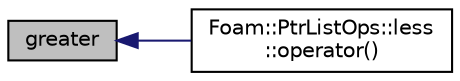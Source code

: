 digraph "greater"
{
  bgcolor="transparent";
  edge [fontname="Helvetica",fontsize="10",labelfontname="Helvetica",labelfontsize="10"];
  node [fontname="Helvetica",fontsize="10",shape=record];
  rankdir="LR";
  Node1 [label="greater",height=0.2,width=0.4,color="black", fillcolor="grey75", style="filled" fontcolor="black"];
  Node1 -> Node2 [dir="back",color="midnightblue",fontsize="10",style="solid",fontname="Helvetica"];
  Node2 [label="Foam::PtrListOps::less\l::operator()",height=0.2,width=0.4,color="black",URL="$structFoam_1_1PtrListOps_1_1less.html#a1e83d4b24a77ad6e5e2270d6809c6195"];
}
